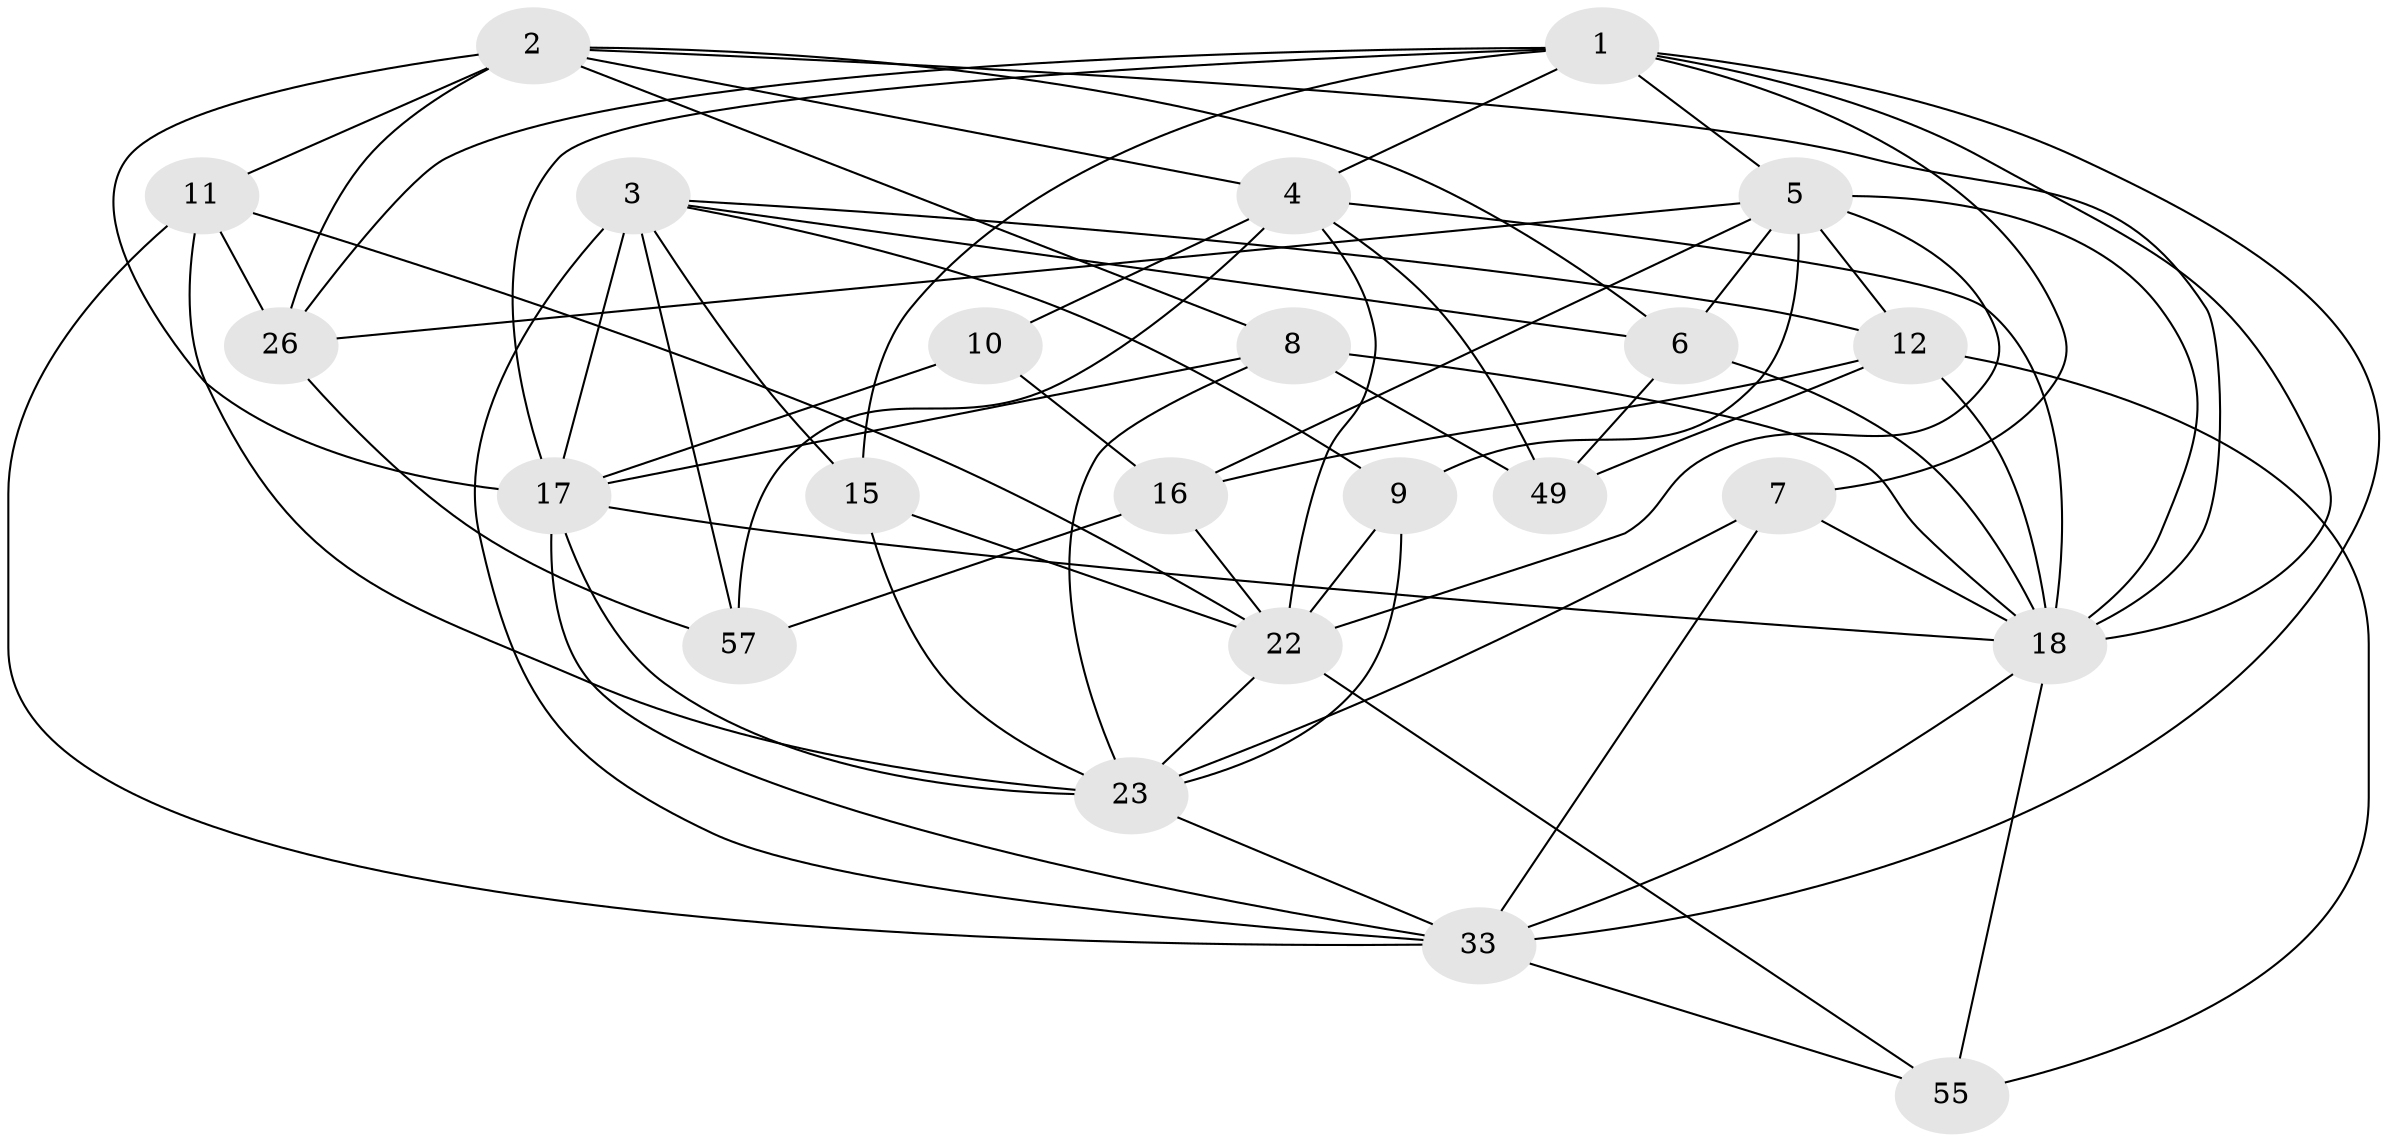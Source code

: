 // original degree distribution, {4: 1.0}
// Generated by graph-tools (version 1.1) at 2025/20/03/04/25 18:20:46]
// undirected, 23 vertices, 69 edges
graph export_dot {
graph [start="1"]
  node [color=gray90,style=filled];
  1 [super="+21"];
  2 [super="+13+38"];
  3 [super="+40+45"];
  4 [super="+25+52+19"];
  5 [super="+46+39+14"];
  6 [super="+28"];
  7;
  8 [super="+30"];
  9;
  10;
  11 [super="+31"];
  12 [super="+29"];
  15;
  16 [super="+44"];
  17 [super="+43"];
  18 [super="+20+42"];
  22 [super="+47+36"];
  23 [super="+24+34"];
  26 [super="+32"];
  33 [super="+41"];
  49;
  55;
  57;
  1 -- 18;
  1 -- 4;
  1 -- 7;
  1 -- 26;
  1 -- 15;
  1 -- 17;
  1 -- 5;
  1 -- 33;
  2 -- 4;
  2 -- 8;
  2 -- 11 [weight=2];
  2 -- 6;
  2 -- 26;
  2 -- 17;
  2 -- 18;
  3 -- 57;
  3 -- 6;
  3 -- 9;
  3 -- 12 [weight=2];
  3 -- 17;
  3 -- 33;
  3 -- 15;
  4 -- 10 [weight=2];
  4 -- 49;
  4 -- 57;
  4 -- 22;
  4 -- 18;
  5 -- 26 [weight=2];
  5 -- 6 [weight=2];
  5 -- 22 [weight=3];
  5 -- 9;
  5 -- 12;
  5 -- 18;
  5 -- 16;
  6 -- 49;
  6 -- 18;
  7 -- 23;
  7 -- 18;
  7 -- 33;
  8 -- 17;
  8 -- 49;
  8 -- 23;
  8 -- 18 [weight=2];
  9 -- 23;
  9 -- 22;
  10 -- 16;
  10 -- 17;
  11 -- 26;
  11 -- 23;
  11 -- 22;
  11 -- 33;
  12 -- 49;
  12 -- 16 [weight=2];
  12 -- 18 [weight=3];
  12 -- 55;
  15 -- 23;
  15 -- 22;
  16 -- 57;
  16 -- 22;
  17 -- 23;
  17 -- 33;
  17 -- 18;
  18 -- 33;
  18 -- 55;
  22 -- 23;
  22 -- 55;
  23 -- 33;
  26 -- 57;
  33 -- 55;
}
